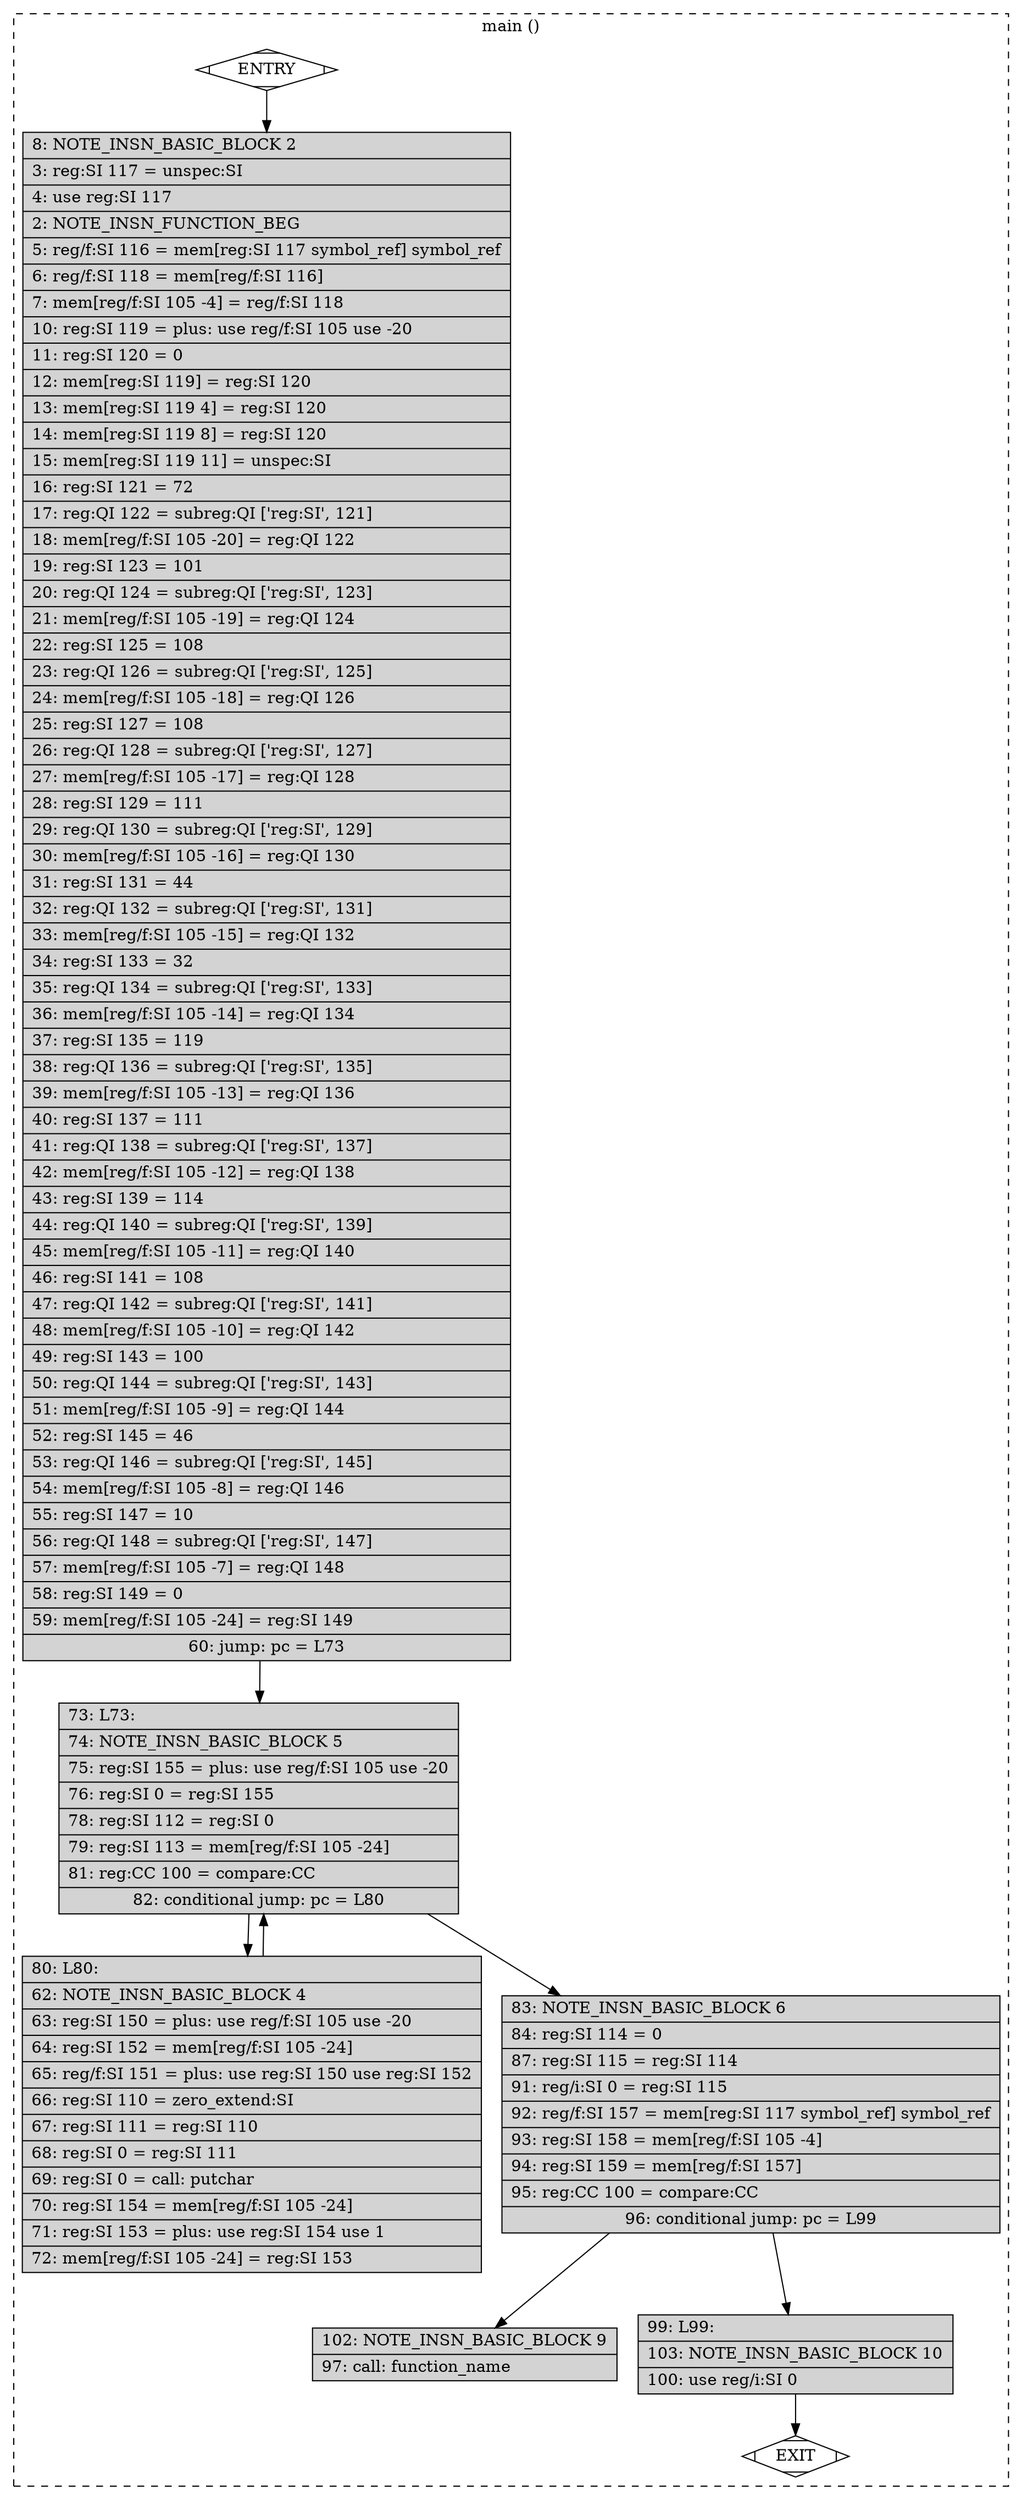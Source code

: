 digraph "helloworld2/hello_world2.c.234r.expand.234r.expand" {
	overlap=false
	subgraph cluster_main {
		style=dashed
		color=black
		label="main ()"
		bb_0 [label=ENTRY fillcolor=white shape=Mdiamond style=filled]
		bb_2 [label="{8: NOTE_INSN_BASIC_BLOCK\ 2\l\
|3: reg:SI 117 = unspec:SI\l\
|4: use reg:SI 117\l\
|2: NOTE_INSN_FUNCTION_BEG\l\
|5: reg/f:SI 116 = mem[reg:SI 117 symbol_ref] symbol_ref\l\
|6: reg/f:SI 118 = mem[reg/f:SI 116]\l\
|7: mem[reg/f:SI 105 -4] = reg/f:SI 118\l\
|10: reg:SI 119 = plus: use reg/f:SI 105 use -20\l\
|11: reg:SI 120 = 0\l\
|12: mem[reg:SI 119] = reg:SI 120\l\
|13: mem[reg:SI 119 4] = reg:SI 120\l\
|14: mem[reg:SI 119 8] = reg:SI 120\l\
|15: mem[reg:SI 119 11] = unspec:SI\l\
|16: reg:SI 121 = 72\l\
|17: reg:QI 122 = subreg:QI ['reg:SI', 121]\l\
|18: mem[reg/f:SI 105 -20] = reg:QI 122\l\
|19: reg:SI 123 = 101\l\
|20: reg:QI 124 = subreg:QI ['reg:SI', 123]\l\
|21: mem[reg/f:SI 105 -19] = reg:QI 124\l\
|22: reg:SI 125 = 108\l\
|23: reg:QI 126 = subreg:QI ['reg:SI', 125]\l\
|24: mem[reg/f:SI 105 -18] = reg:QI 126\l\
|25: reg:SI 127 = 108\l\
|26: reg:QI 128 = subreg:QI ['reg:SI', 127]\l\
|27: mem[reg/f:SI 105 -17] = reg:QI 128\l\
|28: reg:SI 129 = 111\l\
|29: reg:QI 130 = subreg:QI ['reg:SI', 129]\l\
|30: mem[reg/f:SI 105 -16] = reg:QI 130\l\
|31: reg:SI 131 = 44\l\
|32: reg:QI 132 = subreg:QI ['reg:SI', 131]\l\
|33: mem[reg/f:SI 105 -15] = reg:QI 132\l\
|34: reg:SI 133 = 32\l\
|35: reg:QI 134 = subreg:QI ['reg:SI', 133]\l\
|36: mem[reg/f:SI 105 -14] = reg:QI 134\l\
|37: reg:SI 135 = 119\l\
|38: reg:QI 136 = subreg:QI ['reg:SI', 135]\l\
|39: mem[reg/f:SI 105 -13] = reg:QI 136\l\
|40: reg:SI 137 = 111\l\
|41: reg:QI 138 = subreg:QI ['reg:SI', 137]\l\
|42: mem[reg/f:SI 105 -12] = reg:QI 138\l\
|43: reg:SI 139 = 114\l\
|44: reg:QI 140 = subreg:QI ['reg:SI', 139]\l\
|45: mem[reg/f:SI 105 -11] = reg:QI 140\l\
|46: reg:SI 141 = 108\l\
|47: reg:QI 142 = subreg:QI ['reg:SI', 141]\l\
|48: mem[reg/f:SI 105 -10] = reg:QI 142\l\
|49: reg:SI 143 = 100\l\
|50: reg:QI 144 = subreg:QI ['reg:SI', 143]\l\
|51: mem[reg/f:SI 105 -9] = reg:QI 144\l\
|52: reg:SI 145 = 46\l\
|53: reg:QI 146 = subreg:QI ['reg:SI', 145]\l\
|54: mem[reg/f:SI 105 -8] = reg:QI 146\l\
|55: reg:SI 147 = 10\l\
|56: reg:QI 148 = subreg:QI ['reg:SI', 147]\l\
|57: mem[reg/f:SI 105 -7] = reg:QI 148\l\
|58: reg:SI 149 = 0\l\
|59: mem[reg/f:SI 105 -24] = reg:SI 149\l\
|60: jump: pc = L73}" fillcolor=lightgrey shape=record style=filled]
		bb_4 [label="{80: L80:\l\
|62: NOTE_INSN_BASIC_BLOCK\ 4\l\
|63: reg:SI 150 = plus: use reg/f:SI 105 use -20\l\
|64: reg:SI 152 = mem[reg/f:SI 105 -24]\l\
|65: reg/f:SI 151 = plus: use reg:SI 150 use reg:SI 152\l\
|66: reg:SI 110 = zero_extend:SI\l\
|67: reg:SI 111 = reg:SI 110\l\
|68: reg:SI 0 = reg:SI 111\l\
|69: reg:SI 0 = call: putchar\l\
|70: reg:SI 154 = mem[reg/f:SI 105 -24]\l\
|71: reg:SI 153 = plus: use reg:SI 154 use 1\l\
|72: mem[reg/f:SI 105 -24] = reg:SI 153\l\
}" fillcolor=lightgrey shape=record style=filled]
		bb_5 [label="{73: L73:\l\
|74: NOTE_INSN_BASIC_BLOCK\ 5\l\
|75: reg:SI 155 = plus: use reg/f:SI 105 use -20\l\
|76: reg:SI 0 = reg:SI 155\l\
|78: reg:SI 112 = reg:SI 0\l\
|79: reg:SI 113 = mem[reg/f:SI 105 -24]\l\
|81: reg:CC 100 = compare:CC\l\
|82: conditional jump: pc = L80}" fillcolor=lightgrey shape=record style=filled]
		bb_6 [label="{83: NOTE_INSN_BASIC_BLOCK\ 6\l\
|84: reg:SI 114 = 0\l\
|87: reg:SI 115 = reg:SI 114\l\
|91: reg/i:SI 0 = reg:SI 115\l\
|92: reg/f:SI 157 = mem[reg:SI 117 symbol_ref] symbol_ref\l\
|93: reg:SI 158 = mem[reg/f:SI 105 -4]\l\
|94: reg:SI 159 = mem[reg/f:SI 157]\l\
|95: reg:CC 100 = compare:CC\l\
|96: conditional jump: pc = L99}" fillcolor=lightgrey shape=record style=filled]
		bb_9 [label="{102: NOTE_INSN_BASIC_BLOCK\ 9\l\
|97: call: function_name\l\
}" fillcolor=lightgrey shape=record style=filled]
		bb_10 [label="{99: L99:\l\
|103: NOTE_INSN_BASIC_BLOCK\ 10\l\
|100: use reg/i:SI 0\l\
}" fillcolor=lightgrey shape=record style=filled]
		bb_1 [label=EXIT fillcolor=white shape=Mdiamond style=filled]
		bb_0 -> bb_2 [constraint=true]
		bb_4 -> bb_5 [constraint=true]
		bb_5 -> bb_6 [constraint=true]
		bb_6 -> bb_9 [constraint=true]
		bb_2 -> bb_5 [constraint=true]
		bb_5 -> bb_4 [constraint=true]
		bb_6 -> bb_10 [constraint=true]
		bb_10 -> bb_1 [constraint=true]
	}
}
